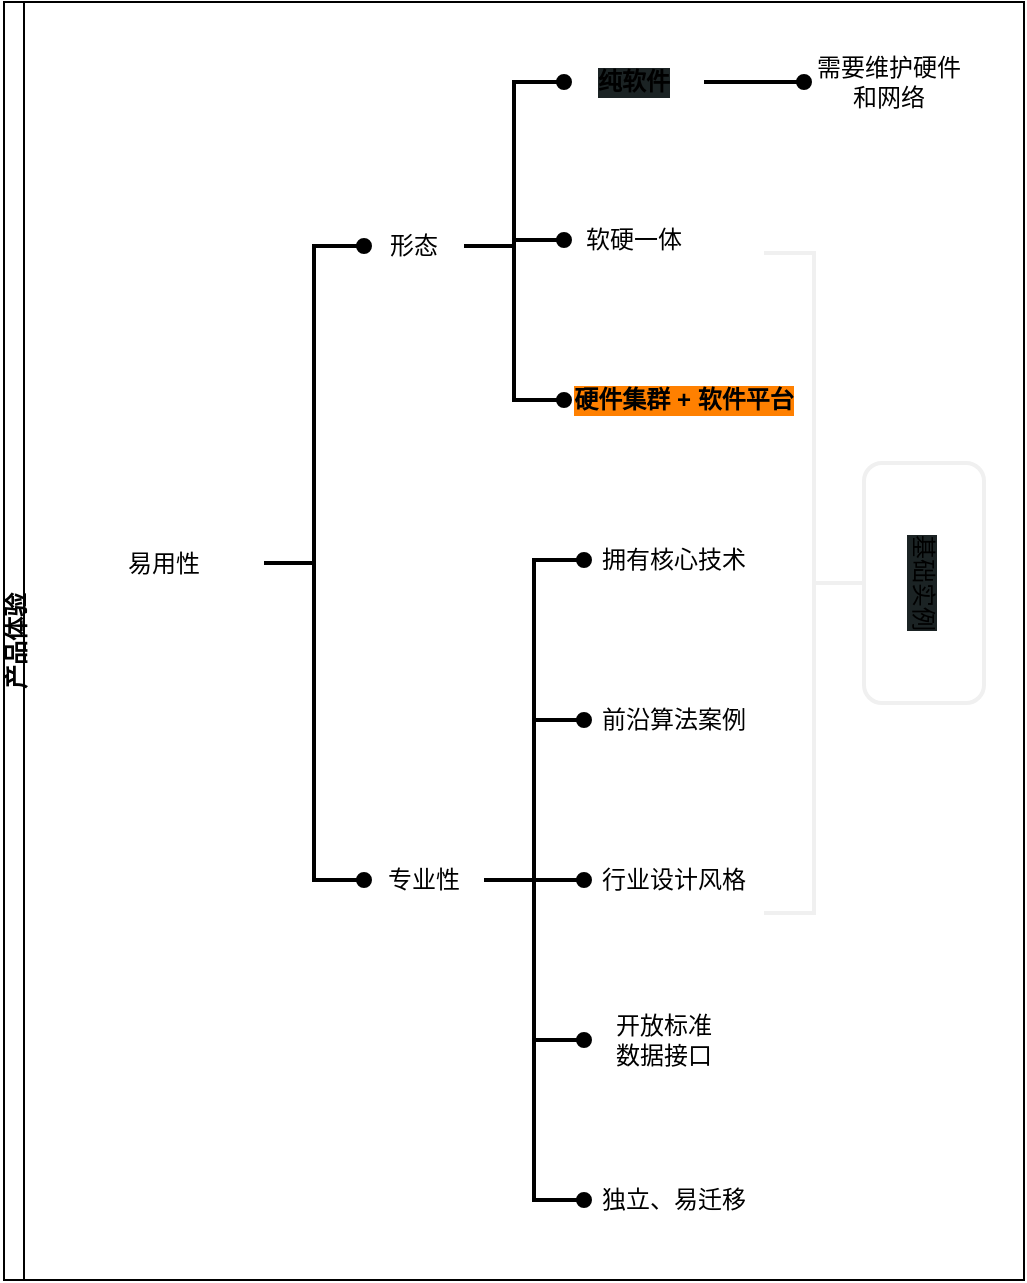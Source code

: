 <mxfile>
    <diagram id="aqteaOI6m1vsHHOvQV-V" name="Page-1">
        <mxGraphModel dx="677" dy="546" grid="1" gridSize="10" guides="1" tooltips="1" connect="1" arrows="1" fold="1" page="1" pageScale="1" pageWidth="827" pageHeight="1169" math="0" shadow="0">
            <root>
                <mxCell id="0"/>
                <mxCell id="1" parent="0"/>
                <mxCell id="2" value="产品体验" style="swimlane;startSize=10;horizontal=0;childLayout=treeLayout;horizontalTree=1;resizable=0;containerType=tree;fillColor=none;" vertex="1" parent="1">
                    <mxGeometry x="20" y="160" width="510" height="639" as="geometry"/>
                </mxCell>
                <mxCell id="3" value="易用性" style="whiteSpace=wrap;html=1;opacity=0;" vertex="1" parent="2">
                    <mxGeometry x="30" y="260.5" width="100" height="40" as="geometry"/>
                </mxCell>
                <mxCell id="4" value="形态" style="whiteSpace=wrap;html=1;opacity=0;" vertex="1" parent="2">
                    <mxGeometry x="180" y="102" width="50" height="40" as="geometry"/>
                </mxCell>
                <mxCell id="5" value="" style="edgeStyle=elbowEdgeStyle;elbow=horizontal;html=1;rounded=0;strokeWidth=2;endArrow=oval;endFill=1;" edge="1" parent="2" source="3" target="4">
                    <mxGeometry relative="1" as="geometry"/>
                </mxCell>
                <mxCell id="6" value="专业性" style="whiteSpace=wrap;html=1;opacity=0;" vertex="1" parent="2">
                    <mxGeometry x="180" y="419" width="60" height="40" as="geometry"/>
                </mxCell>
                <mxCell id="7" value="" style="edgeStyle=elbowEdgeStyle;elbow=horizontal;html=1;rounded=0;strokeWidth=2;endArrow=oval;endFill=1;" edge="1" parent="2" source="3" target="6">
                    <mxGeometry relative="1" as="geometry"/>
                </mxCell>
                <mxCell id="8" value="" style="edgeStyle=elbowEdgeStyle;elbow=horizontal;html=1;rounded=0;strokeWidth=2;endArrow=oval;endFill=1;" edge="1" target="9" source="4" parent="2">
                    <mxGeometry relative="1" as="geometry">
                        <mxPoint x="180" y="-113.1" as="sourcePoint"/>
                    </mxGeometry>
                </mxCell>
                <mxCell id="9" value="纯软件" style="whiteSpace=wrap;html=1;opacity=0;labelBackgroundColor=#1B2324;fontStyle=1;strokeColor=none;" vertex="1" parent="2">
                    <mxGeometry x="280" y="25" width="70" height="30" as="geometry"/>
                </mxCell>
                <mxCell id="10" value="" style="edgeStyle=elbowEdgeStyle;elbow=horizontal;html=1;rounded=0;strokeWidth=2;endArrow=oval;endFill=1;" edge="1" target="11" source="4" parent="2">
                    <mxGeometry relative="1" as="geometry">
                        <mxPoint x="180" y="-113.1" as="sourcePoint"/>
                    </mxGeometry>
                </mxCell>
                <mxCell id="11" value="软硬一体" style="whiteSpace=wrap;html=1;opacity=0;strokeColor=none;" vertex="1" parent="2">
                    <mxGeometry x="280" y="99" width="70" height="40" as="geometry"/>
                </mxCell>
                <mxCell id="12" value="" style="edgeStyle=elbowEdgeStyle;elbow=horizontal;html=1;rounded=0;strokeWidth=2;endArrow=oval;endFill=1;" edge="1" target="13" source="4" parent="2">
                    <mxGeometry relative="1" as="geometry">
                        <mxPoint x="180" y="-17.1" as="sourcePoint"/>
                    </mxGeometry>
                </mxCell>
                <mxCell id="13" value="硬件集群 + 软件平台" style="whiteSpace=wrap;html=1;opacity=0;fillColor=#fa6800;labelBackgroundColor=#FF8000;fontColor=#000000;fontStyle=1;strokeColor=none;" vertex="1" parent="2">
                    <mxGeometry x="280" y="179" width="120" height="40" as="geometry"/>
                </mxCell>
                <mxCell id="16" value="" style="edgeStyle=elbowEdgeStyle;elbow=horizontal;html=1;rounded=0;strokeWidth=2;endArrow=oval;endFill=1;" edge="1" target="17" source="9" parent="2">
                    <mxGeometry relative="1" as="geometry">
                        <mxPoint x="330" y="248.5" as="sourcePoint"/>
                    </mxGeometry>
                </mxCell>
                <mxCell id="17" value="需要维护硬件和网络" style="whiteSpace=wrap;html=1;opacity=0;strokeColor=none;" vertex="1" parent="2">
                    <mxGeometry x="400" y="20" width="85" height="40" as="geometry"/>
                </mxCell>
                <mxCell id="18" value="" style="edgeStyle=elbowEdgeStyle;elbow=horizontal;html=1;rounded=0;strokeWidth=2;endArrow=oval;endFill=1;" edge="1" target="19" source="6" parent="2">
                    <mxGeometry relative="1" as="geometry">
                        <mxPoint x="180" y="480.5" as="sourcePoint"/>
                    </mxGeometry>
                </mxCell>
                <mxCell id="19" value="拥有核心技术" style="whiteSpace=wrap;html=1;opacity=0;strokeColor=none;" vertex="1" parent="2">
                    <mxGeometry x="290" y="259" width="90" height="40" as="geometry"/>
                </mxCell>
                <mxCell id="20" value="" style="edgeStyle=elbowEdgeStyle;elbow=horizontal;html=1;rounded=0;strokeWidth=2;endArrow=oval;endFill=1;" edge="1" target="21" source="6" parent="2">
                    <mxGeometry relative="1" as="geometry">
                        <mxPoint x="180" y="480.5" as="sourcePoint"/>
                    </mxGeometry>
                </mxCell>
                <mxCell id="21" value="前沿算法案例" style="whiteSpace=wrap;html=1;opacity=0;strokeColor=none;" vertex="1" parent="2">
                    <mxGeometry x="290" y="339" width="90" height="40" as="geometry"/>
                </mxCell>
                <mxCell id="22" value="" style="edgeStyle=elbowEdgeStyle;elbow=horizontal;html=1;rounded=0;strokeWidth=2;endArrow=oval;endFill=1;" edge="1" target="23" source="6" parent="2">
                    <mxGeometry relative="1" as="geometry">
                        <mxPoint x="180" y="480.5" as="sourcePoint"/>
                    </mxGeometry>
                </mxCell>
                <mxCell id="23" value="行业设计风格" style="whiteSpace=wrap;html=1;opacity=0;strokeColor=none;" vertex="1" parent="2">
                    <mxGeometry x="290" y="419" width="90" height="40" as="geometry"/>
                </mxCell>
                <mxCell id="26" value="" style="edgeStyle=elbowEdgeStyle;elbow=horizontal;html=1;rounded=0;strokeWidth=2;endArrow=oval;endFill=1;" edge="1" target="27" source="6" parent="2">
                    <mxGeometry relative="1" as="geometry">
                        <mxPoint x="290" y="599.25" as="sourcePoint"/>
                    </mxGeometry>
                </mxCell>
                <mxCell id="27" value="开放标准&lt;br&gt;数据接口" style="whiteSpace=wrap;html=1;opacity=0;strokeColor=none;" vertex="1" parent="2">
                    <mxGeometry x="290" y="499" width="80" height="40" as="geometry"/>
                </mxCell>
                <mxCell id="28" value="" style="edgeStyle=elbowEdgeStyle;elbow=horizontal;html=1;rounded=0;strokeWidth=2;endArrow=oval;endFill=1;" edge="1" target="29" source="6" parent="2">
                    <mxGeometry relative="1" as="geometry">
                        <mxPoint x="290" y="619.25" as="sourcePoint"/>
                    </mxGeometry>
                </mxCell>
                <mxCell id="29" value="独立、易迁移" style="whiteSpace=wrap;html=1;opacity=0;strokeColor=none;" vertex="1" parent="2">
                    <mxGeometry x="290" y="579" width="90" height="40" as="geometry"/>
                </mxCell>
                <mxCell id="31" value="" style="strokeWidth=2;html=1;shape=mxgraph.flowchart.annotation_2;align=left;labelPosition=right;pointerEvents=1;labelBackgroundColor=#1B2324;fontColor=#000000;gradientColor=none;shadow=0;sketch=0;fillColor=#660000;rotation=-180;perimeterSpacing=3;strokeColor=#F0F0F0;" vertex="1" parent="2">
                    <mxGeometry x="380" y="125.5" width="50" height="330" as="geometry"/>
                </mxCell>
                <mxCell id="40" value="基础实例" style="rounded=1;whiteSpace=wrap;html=1;shadow=0;labelBackgroundColor=#1B2324;sketch=0;fontColor=#000000;strokeColor=#F0F0F0;strokeWidth=2;fillColor=none;gradientColor=none;rotation=90;" vertex="1" parent="2">
                    <mxGeometry x="400" y="260.5" width="120" height="60" as="geometry"/>
                </mxCell>
            </root>
        </mxGraphModel>
    </diagram>
</mxfile>